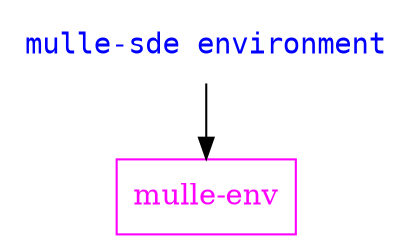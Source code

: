 digraph G {
    graph [rankdir = TD];

    node[shape=folder];

    "mulle-sde environment"  [ label="mulle-sde environment", shape="none", fontname="monospace", fontcolor="blue"]
    "mulle-sde environment" -> "mulle-env"
    "mulle-env"              [ shape="record", color="magenta", fontcolor="magenta"]
}
